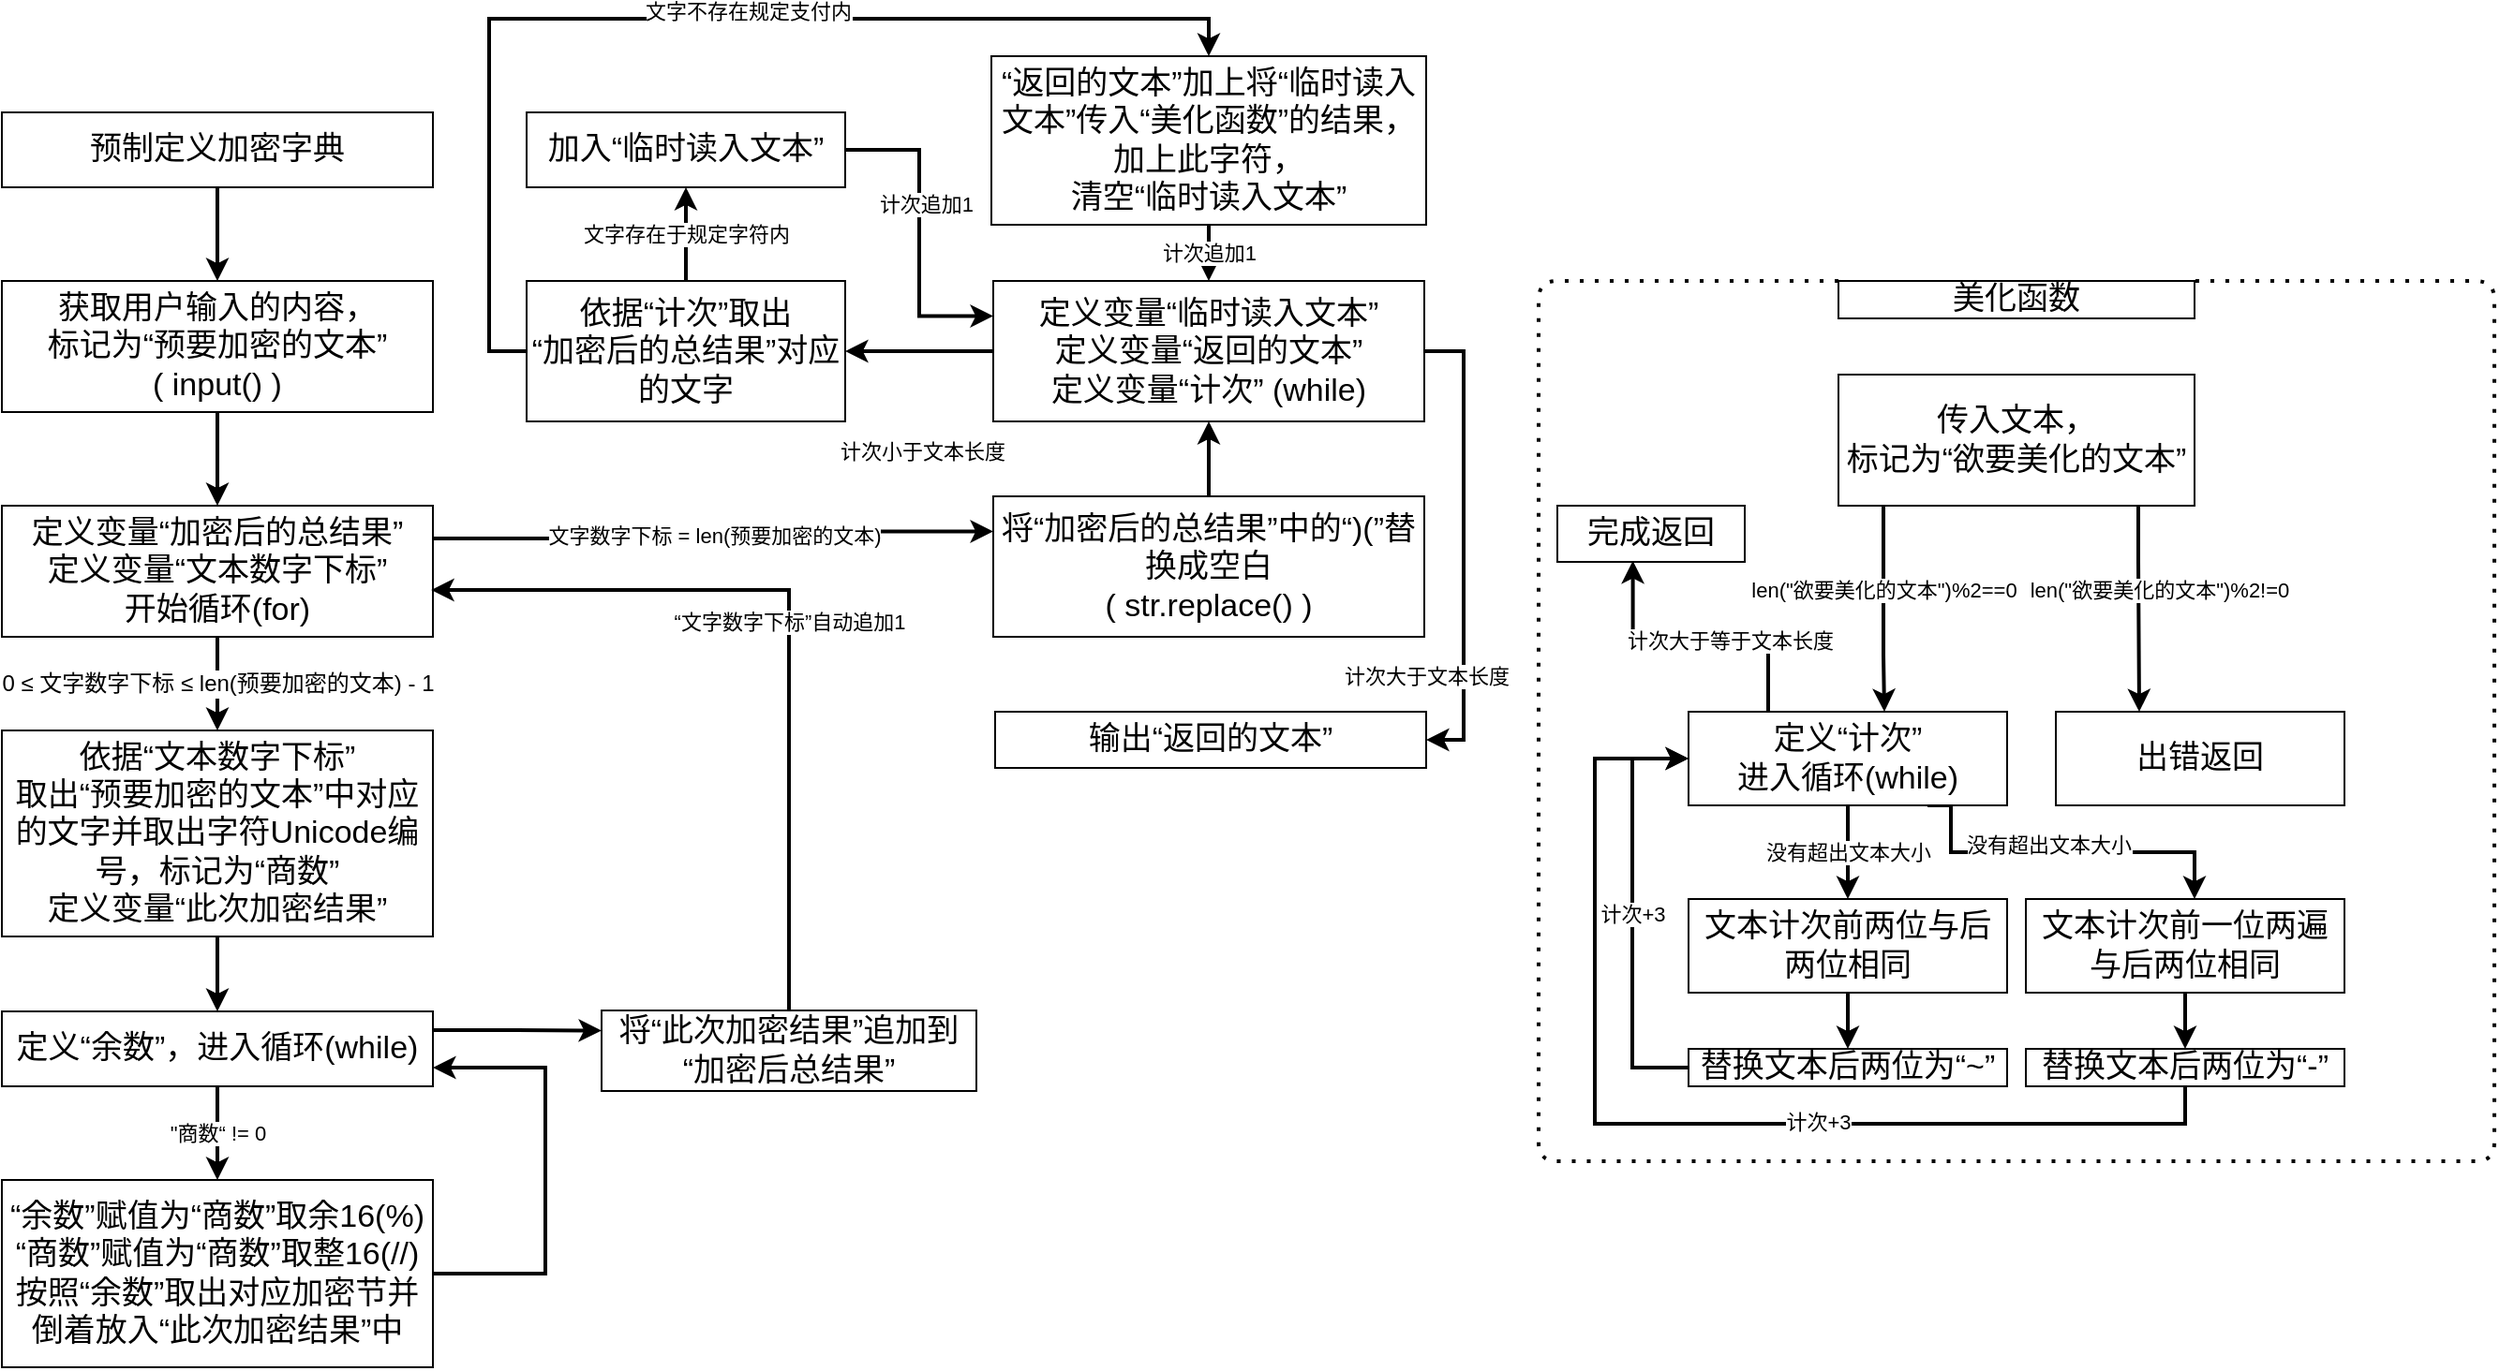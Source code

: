 <mxfile version="13.7.9" type="device"><diagram id="SNpcaYtpvboxwDtr9l2_" name="第 1 页"><mxGraphModel dx="2031" dy="1174" grid="1" gridSize="10" guides="1" tooltips="1" connect="1" arrows="1" fold="1" page="1" pageScale="1" pageWidth="827" pageHeight="1169" math="0" shadow="0"><root><mxCell id="0"/><mxCell id="1" parent="0"/><mxCell id="5bkBUSA-Tt-3WOf6hIBE-4" style="edgeStyle=orthogonalEdgeStyle;rounded=0;orthogonalLoop=1;jettySize=auto;html=1;exitX=0.5;exitY=1;exitDx=0;exitDy=0;entryX=0.5;entryY=0;entryDx=0;entryDy=0;strokeWidth=2;" edge="1" parent="1" source="5bkBUSA-Tt-3WOf6hIBE-1" target="5bkBUSA-Tt-3WOf6hIBE-3"><mxGeometry relative="1" as="geometry"/></mxCell><mxCell id="5bkBUSA-Tt-3WOf6hIBE-1" value="&lt;font style=&quot;font-size: 17px&quot;&gt;预制定义加密字典&lt;/font&gt;" style="rounded=0;whiteSpace=wrap;html=1;" vertex="1" parent="1"><mxGeometry x="20" y="80" width="230" height="40" as="geometry"/></mxCell><mxCell id="5bkBUSA-Tt-3WOf6hIBE-6" style="edgeStyle=orthogonalEdgeStyle;rounded=0;orthogonalLoop=1;jettySize=auto;html=1;entryX=0.5;entryY=0;entryDx=0;entryDy=0;strokeWidth=2;" edge="1" parent="1" source="5bkBUSA-Tt-3WOf6hIBE-3" target="5bkBUSA-Tt-3WOf6hIBE-5"><mxGeometry relative="1" as="geometry"/></mxCell><mxCell id="5bkBUSA-Tt-3WOf6hIBE-3" value="&lt;font style=&quot;font-size: 17px&quot;&gt;获取用户输入的内容，&lt;br&gt;标记为“预要加密的文本”&lt;br&gt;( input() )&lt;br&gt;&lt;/font&gt;" style="rounded=0;whiteSpace=wrap;html=1;" vertex="1" parent="1"><mxGeometry x="20" y="170" width="230" height="70" as="geometry"/></mxCell><mxCell id="5bkBUSA-Tt-3WOf6hIBE-8" value="&lt;font style=&quot;font-size: 12px&quot;&gt;0 ≤ 文字数字下标 ≤ len(预要加密的文本) - 1&lt;/font&gt;" style="edgeStyle=orthogonalEdgeStyle;rounded=0;orthogonalLoop=1;jettySize=auto;html=1;exitX=0.5;exitY=1;exitDx=0;exitDy=0;entryX=0.5;entryY=0;entryDx=0;entryDy=0;strokeWidth=2;" edge="1" parent="1" source="5bkBUSA-Tt-3WOf6hIBE-5" target="5bkBUSA-Tt-3WOf6hIBE-7"><mxGeometry relative="1" as="geometry"/></mxCell><mxCell id="5bkBUSA-Tt-3WOf6hIBE-18" value="文字数字下标 = len(预要加密的文本)" style="edgeStyle=orthogonalEdgeStyle;rounded=0;orthogonalLoop=1;jettySize=auto;html=1;exitX=1;exitY=0.25;exitDx=0;exitDy=0;entryX=0;entryY=0.25;entryDx=0;entryDy=0;strokeWidth=2;" edge="1" parent="1" source="5bkBUSA-Tt-3WOf6hIBE-5" target="5bkBUSA-Tt-3WOf6hIBE-17"><mxGeometry relative="1" as="geometry"/></mxCell><mxCell id="5bkBUSA-Tt-3WOf6hIBE-5" value="&lt;font style=&quot;font-size: 17px&quot;&gt;定义变量“加密后的总结果”&lt;br&gt;定义变量“文本数字下标”&lt;br&gt;开始循环(for)&lt;br&gt;&lt;/font&gt;" style="rounded=0;whiteSpace=wrap;html=1;" vertex="1" parent="1"><mxGeometry x="20" y="290" width="230" height="70" as="geometry"/></mxCell><mxCell id="5bkBUSA-Tt-3WOf6hIBE-10" style="edgeStyle=orthogonalEdgeStyle;rounded=0;orthogonalLoop=1;jettySize=auto;html=1;exitX=0.5;exitY=1;exitDx=0;exitDy=0;entryX=0.5;entryY=0;entryDx=0;entryDy=0;strokeWidth=2;" edge="1" parent="1" source="5bkBUSA-Tt-3WOf6hIBE-7" target="5bkBUSA-Tt-3WOf6hIBE-9"><mxGeometry relative="1" as="geometry"/></mxCell><mxCell id="5bkBUSA-Tt-3WOf6hIBE-7" value="&lt;font style=&quot;font-size: 17px&quot;&gt;依据“文本数字下标”&lt;br&gt;取出“预要加密的文本”中对应的文字并取出字符Unicode编号，标记为“商数”&lt;br&gt;定义变量“此次加密结果”&lt;br&gt;&lt;/font&gt;" style="rounded=0;whiteSpace=wrap;html=1;" vertex="1" parent="1"><mxGeometry x="20" y="410" width="230" height="110" as="geometry"/></mxCell><mxCell id="5bkBUSA-Tt-3WOf6hIBE-12" value="&quot;商数“ != 0" style="edgeStyle=orthogonalEdgeStyle;rounded=0;orthogonalLoop=1;jettySize=auto;html=1;exitX=0.5;exitY=1;exitDx=0;exitDy=0;entryX=0.5;entryY=0;entryDx=0;entryDy=0;strokeWidth=2;" edge="1" parent="1" source="5bkBUSA-Tt-3WOf6hIBE-9" target="5bkBUSA-Tt-3WOf6hIBE-11"><mxGeometry relative="1" as="geometry"/></mxCell><mxCell id="5bkBUSA-Tt-3WOf6hIBE-15" style="edgeStyle=orthogonalEdgeStyle;rounded=0;orthogonalLoop=1;jettySize=auto;html=1;exitX=1;exitY=0.25;exitDx=0;exitDy=0;entryX=0;entryY=0.25;entryDx=0;entryDy=0;strokeWidth=2;" edge="1" parent="1" source="5bkBUSA-Tt-3WOf6hIBE-9" target="5bkBUSA-Tt-3WOf6hIBE-14"><mxGeometry relative="1" as="geometry"/></mxCell><mxCell id="5bkBUSA-Tt-3WOf6hIBE-9" value="&lt;font style=&quot;font-size: 17px&quot;&gt;定义“余数”，进入循环(while)&lt;/font&gt;" style="rounded=0;whiteSpace=wrap;html=1;" vertex="1" parent="1"><mxGeometry x="20" y="560" width="230" height="40" as="geometry"/></mxCell><mxCell id="5bkBUSA-Tt-3WOf6hIBE-13" style="edgeStyle=orthogonalEdgeStyle;rounded=0;orthogonalLoop=1;jettySize=auto;html=1;exitX=1;exitY=0.5;exitDx=0;exitDy=0;strokeWidth=2;entryX=1;entryY=0.75;entryDx=0;entryDy=0;" edge="1" parent="1" source="5bkBUSA-Tt-3WOf6hIBE-11" target="5bkBUSA-Tt-3WOf6hIBE-9"><mxGeometry relative="1" as="geometry"><mxPoint x="310" y="580" as="targetPoint"/><Array as="points"><mxPoint x="310" y="700"/><mxPoint x="310" y="590"/></Array></mxGeometry></mxCell><mxCell id="5bkBUSA-Tt-3WOf6hIBE-11" value="&lt;span style=&quot;font-size: 17px&quot;&gt;“余数”赋值为“商数”取余16(%)&lt;br&gt;“商数”赋值为“商数”取整16(//)&lt;br&gt;按照“余数”取出对应加密节并倒着放入&lt;/span&gt;&lt;span style=&quot;font-size: 17px&quot;&gt;“此次加密结果”中&lt;/span&gt;&lt;span style=&quot;font-size: 17px&quot;&gt;&lt;br&gt;&lt;/span&gt;" style="rounded=0;whiteSpace=wrap;html=1;" vertex="1" parent="1"><mxGeometry x="20" y="650" width="230" height="100" as="geometry"/></mxCell><mxCell id="5bkBUSA-Tt-3WOf6hIBE-16" value="“文字数字下标”自动追加1" style="edgeStyle=orthogonalEdgeStyle;rounded=0;orthogonalLoop=1;jettySize=auto;html=1;exitX=0.5;exitY=0;exitDx=0;exitDy=0;entryX=0.996;entryY=0.643;entryDx=0;entryDy=0;strokeWidth=2;entryPerimeter=0;" edge="1" parent="1" source="5bkBUSA-Tt-3WOf6hIBE-14" target="5bkBUSA-Tt-3WOf6hIBE-5"><mxGeometry relative="1" as="geometry"><Array as="points"><mxPoint x="440" y="335"/></Array></mxGeometry></mxCell><mxCell id="5bkBUSA-Tt-3WOf6hIBE-14" value="&lt;span style=&quot;font-size: 17px&quot;&gt;将“此次加密结果”追加到&lt;br&gt;“加密后总结果”&lt;br&gt;&lt;/span&gt;" style="rounded=0;whiteSpace=wrap;html=1;" vertex="1" parent="1"><mxGeometry x="340" y="559.5" width="200" height="43" as="geometry"/></mxCell><mxCell id="5bkBUSA-Tt-3WOf6hIBE-51" style="edgeStyle=orthogonalEdgeStyle;rounded=0;orthogonalLoop=1;jettySize=auto;html=1;exitX=0.5;exitY=0;exitDx=0;exitDy=0;entryX=0.5;entryY=1;entryDx=0;entryDy=0;strokeWidth=2;" edge="1" parent="1" source="5bkBUSA-Tt-3WOf6hIBE-17" target="5bkBUSA-Tt-3WOf6hIBE-50"><mxGeometry relative="1" as="geometry"/></mxCell><mxCell id="5bkBUSA-Tt-3WOf6hIBE-17" value="&lt;span style=&quot;font-size: 17px&quot;&gt;将“加密后的总结果”中的“)(”替换成空白&lt;br&gt;( str.replace() )&lt;/span&gt;&lt;span style=&quot;font-size: 17px&quot;&gt;&lt;br&gt;&lt;/span&gt;" style="rounded=0;whiteSpace=wrap;html=1;" vertex="1" parent="1"><mxGeometry x="549" y="285" width="230" height="75" as="geometry"/></mxCell><mxCell id="5bkBUSA-Tt-3WOf6hIBE-19" value="&lt;font style=&quot;font-size: 17px&quot;&gt;美化函数&lt;/font&gt;" style="rounded=0;whiteSpace=wrap;html=1;" vertex="1" parent="1"><mxGeometry x="1000" y="170" width="190" height="20" as="geometry"/></mxCell><mxCell id="5bkBUSA-Tt-3WOf6hIBE-23" style="edgeStyle=orthogonalEdgeStyle;rounded=0;orthogonalLoop=1;jettySize=auto;html=1;exitX=0.25;exitY=1;exitDx=0;exitDy=0;strokeWidth=2;" edge="1" parent="1"><mxGeometry relative="1" as="geometry"><mxPoint x="1024.5" y="400" as="targetPoint"/><mxPoint x="1024" y="290" as="sourcePoint"/><Array as="points"><mxPoint x="1024.5" y="370"/><mxPoint x="1024.5" y="370"/></Array></mxGeometry></mxCell><mxCell id="5bkBUSA-Tt-3WOf6hIBE-24" value="len(&quot;欲要美化的文本&quot;)%2==0" style="edgeLabel;html=1;align=center;verticalAlign=middle;resizable=0;points=[];" vertex="1" connectable="0" parent="5bkBUSA-Tt-3WOf6hIBE-23"><mxGeometry x="-0.185" relative="1" as="geometry"><mxPoint as="offset"/></mxGeometry></mxCell><mxCell id="5bkBUSA-Tt-3WOf6hIBE-25" style="edgeStyle=orthogonalEdgeStyle;rounded=0;orthogonalLoop=1;jettySize=auto;html=1;exitX=0.75;exitY=1;exitDx=0;exitDy=0;strokeWidth=2;" edge="1" parent="1"><mxGeometry relative="1" as="geometry"><mxPoint x="1160.5" y="400" as="targetPoint"/><mxPoint x="1160" y="290" as="sourcePoint"/><Array as="points"><mxPoint x="1160.5" y="320"/><mxPoint x="1160.5" y="320"/></Array></mxGeometry></mxCell><mxCell id="5bkBUSA-Tt-3WOf6hIBE-26" value="len(&quot;欲要美化的文本&quot;)%2!=0" style="edgeLabel;html=1;align=center;verticalAlign=middle;resizable=0;points=[];" vertex="1" connectable="0" parent="5bkBUSA-Tt-3WOf6hIBE-25"><mxGeometry x="0.004" y="14" relative="1" as="geometry"><mxPoint x="-4.16" y="-9.91" as="offset"/></mxGeometry></mxCell><mxCell id="5bkBUSA-Tt-3WOf6hIBE-22" value="&lt;font style=&quot;font-size: 17px&quot;&gt;传入文本，&lt;br&gt;标记为“欲要美化的文本”&lt;/font&gt;" style="rounded=0;whiteSpace=wrap;html=1;" vertex="1" parent="1"><mxGeometry x="1000" y="220" width="190" height="70" as="geometry"/></mxCell><mxCell id="5bkBUSA-Tt-3WOf6hIBE-28" value="&lt;span style=&quot;font-size: 17px&quot;&gt;出错返回&lt;/span&gt;" style="rounded=0;whiteSpace=wrap;html=1;" vertex="1" parent="1"><mxGeometry x="1116" y="400" width="154" height="50" as="geometry"/></mxCell><mxCell id="5bkBUSA-Tt-3WOf6hIBE-33" value="没有超出文本大小" style="edgeStyle=orthogonalEdgeStyle;rounded=0;orthogonalLoop=1;jettySize=auto;html=1;entryX=0.5;entryY=0;entryDx=0;entryDy=0;strokeWidth=2;" edge="1" parent="1" source="5bkBUSA-Tt-3WOf6hIBE-31" target="5bkBUSA-Tt-3WOf6hIBE-32"><mxGeometry relative="1" as="geometry"><Array as="points"><mxPoint x="1005" y="470"/><mxPoint x="1005" y="470"/></Array></mxGeometry></mxCell><mxCell id="5bkBUSA-Tt-3WOf6hIBE-37" style="edgeStyle=orthogonalEdgeStyle;rounded=0;orthogonalLoop=1;jettySize=auto;html=1;exitX=0.75;exitY=1;exitDx=0;exitDy=0;strokeWidth=2;" edge="1" parent="1" source="5bkBUSA-Tt-3WOf6hIBE-31"><mxGeometry relative="1" as="geometry"><mxPoint x="1190" y="500" as="targetPoint"/><Array as="points"><mxPoint x="1060" y="450"/><mxPoint x="1060" y="475"/><mxPoint x="1190" y="475"/></Array></mxGeometry></mxCell><mxCell id="5bkBUSA-Tt-3WOf6hIBE-38" value="没有超出文本大小" style="edgeLabel;html=1;align=center;verticalAlign=middle;resizable=0;points=[];" vertex="1" connectable="0" parent="5bkBUSA-Tt-3WOf6hIBE-37"><mxGeometry x="-0.07" y="4" relative="1" as="geometry"><mxPoint as="offset"/></mxGeometry></mxCell><mxCell id="5bkBUSA-Tt-3WOf6hIBE-45" style="edgeStyle=orthogonalEdgeStyle;rounded=0;orthogonalLoop=1;jettySize=auto;html=1;exitX=0.25;exitY=0;exitDx=0;exitDy=0;strokeWidth=2;entryX=0.403;entryY=0.98;entryDx=0;entryDy=0;entryPerimeter=0;" edge="1" parent="1" source="5bkBUSA-Tt-3WOf6hIBE-31" target="5bkBUSA-Tt-3WOf6hIBE-46"><mxGeometry relative="1" as="geometry"><mxPoint x="890" y="330" as="targetPoint"/></mxGeometry></mxCell><mxCell id="5bkBUSA-Tt-3WOf6hIBE-47" value="计次大于等于文本长度" style="edgeLabel;html=1;align=center;verticalAlign=middle;resizable=0;points=[];" vertex="1" connectable="0" parent="5bkBUSA-Tt-3WOf6hIBE-45"><mxGeometry x="-0.503" y="22" relative="1" as="geometry"><mxPoint x="1" as="offset"/></mxGeometry></mxCell><mxCell id="5bkBUSA-Tt-3WOf6hIBE-31" value="&lt;span style=&quot;font-size: 17px&quot;&gt;定义“计次”&lt;br&gt;进入循环(while)&lt;br&gt;&lt;/span&gt;" style="rounded=0;whiteSpace=wrap;html=1;" vertex="1" parent="1"><mxGeometry x="920" y="400" width="170" height="50" as="geometry"/></mxCell><mxCell id="5bkBUSA-Tt-3WOf6hIBE-35" style="edgeStyle=orthogonalEdgeStyle;rounded=0;orthogonalLoop=1;jettySize=auto;html=1;exitX=0.5;exitY=1;exitDx=0;exitDy=0;entryX=0.5;entryY=0;entryDx=0;entryDy=0;strokeWidth=2;" edge="1" parent="1" source="5bkBUSA-Tt-3WOf6hIBE-32" target="5bkBUSA-Tt-3WOf6hIBE-34"><mxGeometry relative="1" as="geometry"/></mxCell><mxCell id="5bkBUSA-Tt-3WOf6hIBE-32" value="&lt;font style=&quot;font-size: 17px&quot;&gt;文本计次前两位与后两位相同&lt;/font&gt;" style="rounded=0;whiteSpace=wrap;html=1;" vertex="1" parent="1"><mxGeometry x="920" y="500" width="170" height="50" as="geometry"/></mxCell><mxCell id="5bkBUSA-Tt-3WOf6hIBE-36" value="计次+3" style="edgeStyle=orthogonalEdgeStyle;rounded=0;orthogonalLoop=1;jettySize=auto;html=1;exitX=0;exitY=0.5;exitDx=0;exitDy=0;entryX=0;entryY=0.5;entryDx=0;entryDy=0;strokeWidth=2;" edge="1" parent="1" source="5bkBUSA-Tt-3WOf6hIBE-34" target="5bkBUSA-Tt-3WOf6hIBE-31"><mxGeometry relative="1" as="geometry"><Array as="points"><mxPoint x="890" y="590"/><mxPoint x="890" y="425"/></Array></mxGeometry></mxCell><mxCell id="5bkBUSA-Tt-3WOf6hIBE-34" value="&lt;font style=&quot;font-size: 17px&quot;&gt;替换文本后两位为“~”&lt;/font&gt;" style="rounded=0;whiteSpace=wrap;html=1;" vertex="1" parent="1"><mxGeometry x="920" y="580" width="170" height="20" as="geometry"/></mxCell><mxCell id="5bkBUSA-Tt-3WOf6hIBE-42" style="edgeStyle=orthogonalEdgeStyle;rounded=0;orthogonalLoop=1;jettySize=auto;html=1;exitX=0.5;exitY=1;exitDx=0;exitDy=0;entryX=0.5;entryY=0;entryDx=0;entryDy=0;strokeWidth=2;" edge="1" parent="1" source="5bkBUSA-Tt-3WOf6hIBE-39" target="5bkBUSA-Tt-3WOf6hIBE-41"><mxGeometry relative="1" as="geometry"/></mxCell><mxCell id="5bkBUSA-Tt-3WOf6hIBE-39" value="&lt;font style=&quot;font-size: 17px&quot;&gt;文本计次前一位两遍与后两位相同&lt;/font&gt;" style="rounded=0;whiteSpace=wrap;html=1;" vertex="1" parent="1"><mxGeometry x="1100" y="500" width="170" height="50" as="geometry"/></mxCell><mxCell id="5bkBUSA-Tt-3WOf6hIBE-43" style="edgeStyle=orthogonalEdgeStyle;rounded=0;orthogonalLoop=1;jettySize=auto;html=1;exitX=0.5;exitY=1;exitDx=0;exitDy=0;entryX=0;entryY=0.5;entryDx=0;entryDy=0;strokeWidth=2;" edge="1" parent="1" source="5bkBUSA-Tt-3WOf6hIBE-41" target="5bkBUSA-Tt-3WOf6hIBE-31"><mxGeometry relative="1" as="geometry"><Array as="points"><mxPoint x="1185" y="620"/><mxPoint x="870" y="620"/><mxPoint x="870" y="425"/></Array></mxGeometry></mxCell><mxCell id="5bkBUSA-Tt-3WOf6hIBE-44" value="计次+3" style="edgeLabel;html=1;align=center;verticalAlign=middle;resizable=0;points=[];" vertex="1" connectable="0" parent="5bkBUSA-Tt-3WOf6hIBE-43"><mxGeometry x="-0.255" y="-1" relative="1" as="geometry"><mxPoint as="offset"/></mxGeometry></mxCell><mxCell id="5bkBUSA-Tt-3WOf6hIBE-41" value="&lt;font style=&quot;font-size: 17px&quot;&gt;替换文本后两位为“-”&lt;/font&gt;" style="rounded=0;whiteSpace=wrap;html=1;" vertex="1" parent="1"><mxGeometry x="1100" y="580" width="170" height="20" as="geometry"/></mxCell><mxCell id="5bkBUSA-Tt-3WOf6hIBE-46" value="&lt;span style=&quot;font-size: 17px&quot;&gt;完成返回&lt;/span&gt;" style="rounded=0;whiteSpace=wrap;html=1;" vertex="1" parent="1"><mxGeometry x="850" y="290" width="100" height="30" as="geometry"/></mxCell><mxCell id="5bkBUSA-Tt-3WOf6hIBE-49" value="" style="endArrow=none;dashed=1;html=1;dashPattern=1 3;strokeWidth=2;exitX=0;exitY=0;exitDx=0;exitDy=0;entryX=1;entryY=0;entryDx=0;entryDy=0;" edge="1" parent="1" source="5bkBUSA-Tt-3WOf6hIBE-19" target="5bkBUSA-Tt-3WOf6hIBE-19"><mxGeometry width="50" height="50" relative="1" as="geometry"><mxPoint x="1090" y="390" as="sourcePoint"/><mxPoint x="1240" y="170" as="targetPoint"/><Array as="points"><mxPoint x="840" y="170"/><mxPoint x="840" y="640"/><mxPoint x="1350" y="640"/><mxPoint x="1350" y="170"/></Array></mxGeometry></mxCell><mxCell id="5bkBUSA-Tt-3WOf6hIBE-54" value="计次小于文本长度" style="edgeStyle=orthogonalEdgeStyle;rounded=0;orthogonalLoop=1;jettySize=auto;html=1;exitX=0;exitY=0.5;exitDx=0;exitDy=0;entryX=1;entryY=0.5;entryDx=0;entryDy=0;strokeWidth=2;" edge="1" parent="1" source="5bkBUSA-Tt-3WOf6hIBE-50" target="5bkBUSA-Tt-3WOf6hIBE-52"><mxGeometry x="-0.026" y="53" relative="1" as="geometry"><mxPoint as="offset"/></mxGeometry></mxCell><mxCell id="5bkBUSA-Tt-3WOf6hIBE-68" value="计次大于文本长度" style="edgeStyle=orthogonalEdgeStyle;rounded=0;orthogonalLoop=1;jettySize=auto;html=1;exitX=1;exitY=0.5;exitDx=0;exitDy=0;entryX=1;entryY=0.5;entryDx=0;entryDy=0;strokeWidth=2;" edge="1" parent="1" source="5bkBUSA-Tt-3WOf6hIBE-50" target="5bkBUSA-Tt-3WOf6hIBE-67"><mxGeometry x="0.557" y="-20" relative="1" as="geometry"><mxPoint y="1" as="offset"/></mxGeometry></mxCell><mxCell id="5bkBUSA-Tt-3WOf6hIBE-50" value="&lt;span style=&quot;font-size: 17px&quot;&gt;定义变量“临时读入文本”&lt;br&gt;定义变量“返回的文本”&lt;br&gt;定义变量“计次” (while)&lt;br&gt;&lt;/span&gt;" style="rounded=0;whiteSpace=wrap;html=1;" vertex="1" parent="1"><mxGeometry x="549" y="170" width="230" height="75" as="geometry"/></mxCell><mxCell id="5bkBUSA-Tt-3WOf6hIBE-57" value="文字存在于规定字符内" style="edgeStyle=orthogonalEdgeStyle;rounded=0;orthogonalLoop=1;jettySize=auto;html=1;strokeWidth=2;" edge="1" parent="1" source="5bkBUSA-Tt-3WOf6hIBE-52" target="5bkBUSA-Tt-3WOf6hIBE-56"><mxGeometry relative="1" as="geometry"/></mxCell><mxCell id="5bkBUSA-Tt-3WOf6hIBE-62" style="edgeStyle=orthogonalEdgeStyle;rounded=0;orthogonalLoop=1;jettySize=auto;html=1;exitX=0;exitY=0.5;exitDx=0;exitDy=0;entryX=0.5;entryY=0;entryDx=0;entryDy=0;strokeWidth=2;" edge="1" parent="1" source="5bkBUSA-Tt-3WOf6hIBE-52" target="5bkBUSA-Tt-3WOf6hIBE-59"><mxGeometry relative="1" as="geometry"/></mxCell><mxCell id="5bkBUSA-Tt-3WOf6hIBE-64" value="文字不存在规定支付内" style="edgeLabel;html=1;align=center;verticalAlign=middle;resizable=0;points=[];" vertex="1" connectable="0" parent="5bkBUSA-Tt-3WOf6hIBE-62"><mxGeometry x="0.111" y="4" relative="1" as="geometry"><mxPoint x="1" as="offset"/></mxGeometry></mxCell><mxCell id="5bkBUSA-Tt-3WOf6hIBE-52" value="&lt;span style=&quot;font-size: 17px&quot;&gt;依据“计次”取出&lt;br&gt;&lt;/span&gt;&lt;span style=&quot;font-size: 17px&quot;&gt;“加密后的总结果”对应的文字&lt;/span&gt;&lt;span style=&quot;font-size: 17px&quot;&gt;&lt;br&gt;&lt;/span&gt;" style="rounded=0;whiteSpace=wrap;html=1;" vertex="1" parent="1"><mxGeometry x="300" y="170" width="170" height="75" as="geometry"/></mxCell><mxCell id="5bkBUSA-Tt-3WOf6hIBE-60" style="edgeStyle=orthogonalEdgeStyle;rounded=0;orthogonalLoop=1;jettySize=auto;html=1;exitX=1;exitY=0.5;exitDx=0;exitDy=0;entryX=0;entryY=0.25;entryDx=0;entryDy=0;strokeWidth=2;" edge="1" parent="1" source="5bkBUSA-Tt-3WOf6hIBE-56" target="5bkBUSA-Tt-3WOf6hIBE-50"><mxGeometry relative="1" as="geometry"/></mxCell><mxCell id="5bkBUSA-Tt-3WOf6hIBE-61" value="计次追加1" style="edgeLabel;html=1;align=center;verticalAlign=middle;resizable=0;points=[];" vertex="1" connectable="0" parent="5bkBUSA-Tt-3WOf6hIBE-60"><mxGeometry x="-0.185" y="3" relative="1" as="geometry"><mxPoint as="offset"/></mxGeometry></mxCell><mxCell id="5bkBUSA-Tt-3WOf6hIBE-56" value="&lt;span style=&quot;font-size: 17px&quot;&gt;加入“临时读入文本”&lt;br&gt;&lt;/span&gt;" style="rounded=0;whiteSpace=wrap;html=1;" vertex="1" parent="1"><mxGeometry x="300" y="80" width="170" height="40" as="geometry"/></mxCell><mxCell id="5bkBUSA-Tt-3WOf6hIBE-66" value="计次追加1" style="edgeStyle=orthogonalEdgeStyle;rounded=0;orthogonalLoop=1;jettySize=auto;html=1;strokeWidth=2;" edge="1" parent="1" source="5bkBUSA-Tt-3WOf6hIBE-59" target="5bkBUSA-Tt-3WOf6hIBE-50"><mxGeometry relative="1" as="geometry"/></mxCell><mxCell id="5bkBUSA-Tt-3WOf6hIBE-59" value="&lt;span style=&quot;font-size: 17px&quot;&gt;“返回的文本”加上将“临时读入文本”传入“美化函数”的结果，加上此字符，&lt;br&gt;清空&lt;/span&gt;&lt;span style=&quot;font-size: 17px&quot;&gt;“临时读入文本”&lt;/span&gt;&lt;span style=&quot;font-size: 17px&quot;&gt;&lt;br&gt;&lt;/span&gt;" style="rounded=0;whiteSpace=wrap;html=1;" vertex="1" parent="1"><mxGeometry x="548" y="50" width="232" height="90" as="geometry"/></mxCell><mxCell id="5bkBUSA-Tt-3WOf6hIBE-67" value="&lt;span style=&quot;font-size: 17px&quot;&gt;输出&lt;/span&gt;&lt;span style=&quot;font-size: 17px&quot;&gt;“返回的文本”&lt;/span&gt;&lt;span style=&quot;font-size: 17px&quot;&gt;&lt;br&gt;&lt;/span&gt;" style="rounded=0;whiteSpace=wrap;html=1;" vertex="1" parent="1"><mxGeometry x="550" y="400" width="230" height="30" as="geometry"/></mxCell></root></mxGraphModel></diagram></mxfile>